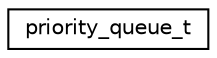 digraph "Graphical Class Hierarchy"
{
 // LATEX_PDF_SIZE
  edge [fontname="Helvetica",fontsize="10",labelfontname="Helvetica",labelfontsize="10"];
  node [fontname="Helvetica",fontsize="10",shape=record];
  rankdir="LR";
  Node0 [label="priority_queue_t",height=0.2,width=0.4,color="black", fillcolor="white", style="filled",URL="$structpriority__queue__t.html",tooltip="data type for priority queues"];
}
